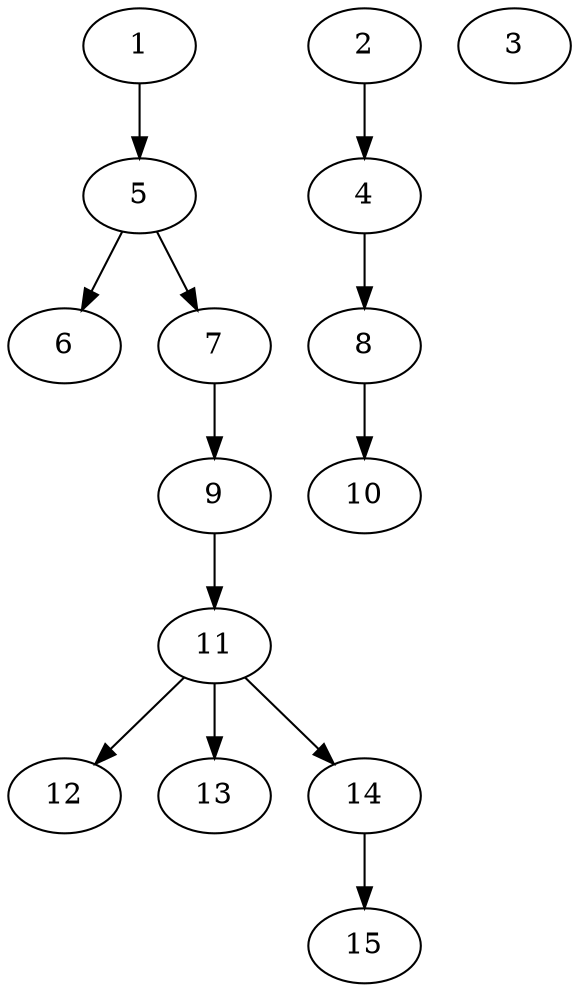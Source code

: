 // DAG (tier=1-easy, mode=data, n=15, ccr=0.345, fat=0.471, density=0.355, regular=0.623, jump=0.006, mindata=1048576, maxdata=8388608)
// DAG automatically generated by daggen at Sun Aug 24 16:33:32 2025
// /home/ermia/Project/Environments/daggen/bin/daggen --dot --ccr 0.345 --fat 0.471 --regular 0.623 --density 0.355 --jump 0.006 --mindata 1048576 --maxdata 8388608 -n 15 
digraph G {
  1 [size="12928493936688304", alpha="0.10", expect_size="6464246968344152"]
  1 -> 5 [size ="205458828689408"]
  2 [size="1359158411161460", alpha="0.13", expect_size="679579205580730"]
  2 -> 4 [size ="127198442815488"]
  3 [size="17746361436463900", alpha="0.05", expect_size="8873180718231950"]
  4 [size="1368566117263372", alpha="0.16", expect_size="684283058631686"]
  4 -> 8 [size ="23171382116352"]
  5 [size="3793146180804804608", alpha="0.12", expect_size="1896573090402402304"]
  5 -> 6 [size ="19457619525632"]
  5 -> 7 [size ="19457619525632"]
  6 [size="430504494530896064", alpha="0.06", expect_size="215252247265448032"]
  7 [size="3222015186373750", alpha="0.16", expect_size="1611007593186875"]
  7 -> 9 [size ="121131499520000"]
  8 [size="7162528196868426", alpha="0.19", expect_size="3581264098434213"]
  8 -> 10 [size ="116835055828992"]
  9 [size="7975775125022560", alpha="0.07", expect_size="3987887562511280"]
  9 -> 11 [size ="498523908866048"]
  10 [size="2727873336043102", alpha="0.04", expect_size="1363936668021551"]
  11 [size="76827264196758704", alpha="0.08", expect_size="38413632098379352"]
  11 -> 12 [size ="97543572684800"]
  11 -> 13 [size ="97543572684800"]
  11 -> 14 [size ="97543572684800"]
  12 [size="5155195239396278272", alpha="0.03", expect_size="2577597619698139136"]
  13 [size="6018985105292541", alpha="0.00", expect_size="3009492552646270"]
  14 [size="19178587560142176256", alpha="0.12", expect_size="9589293780071088128"]
  14 -> 15 [size ="57319324909568"]
  15 [size="767448560737480", alpha="0.09", expect_size="383724280368740"]
}